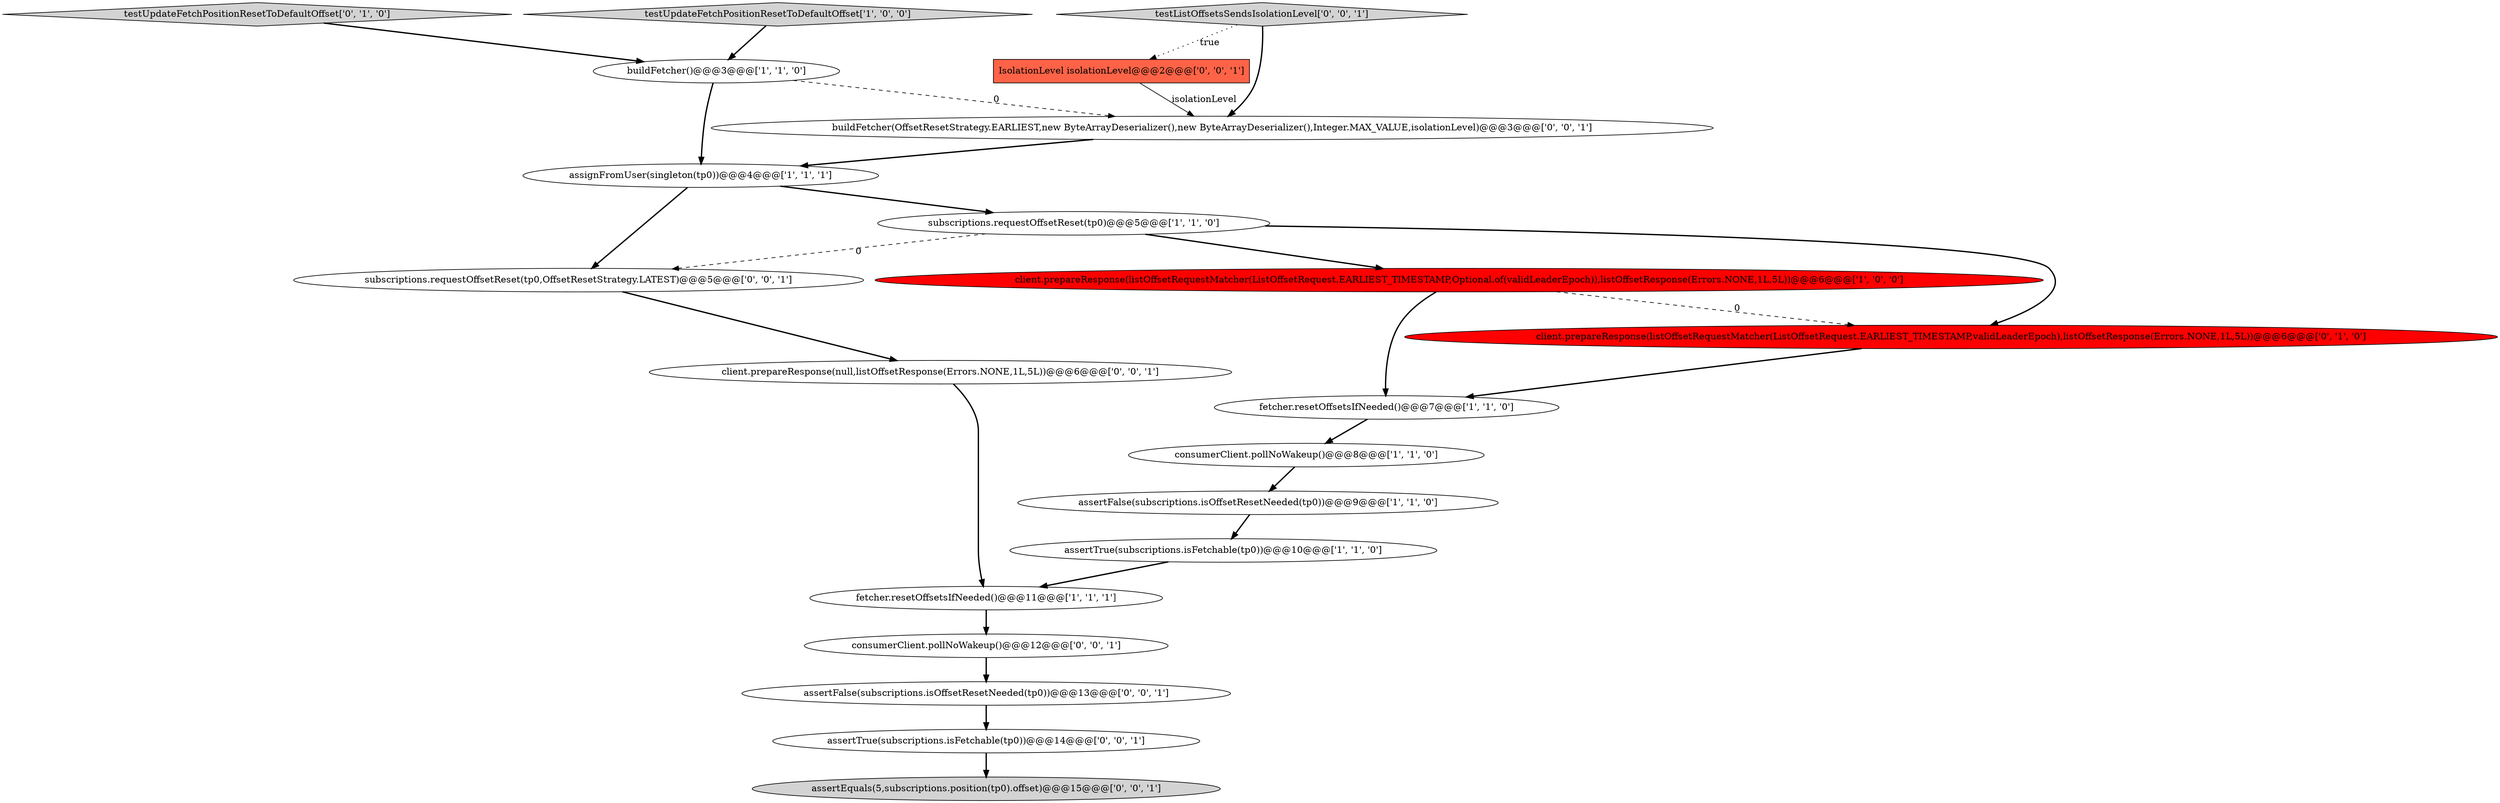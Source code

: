 digraph {
4 [style = filled, label = "buildFetcher()@@@3@@@['1', '1', '0']", fillcolor = white, shape = ellipse image = "AAA0AAABBB1BBB"];
15 [style = filled, label = "assertTrue(subscriptions.isFetchable(tp0))@@@14@@@['0', '0', '1']", fillcolor = white, shape = ellipse image = "AAA0AAABBB3BBB"];
12 [style = filled, label = "client.prepareResponse(null,listOffsetResponse(Errors.NONE,1L,5L))@@@6@@@['0', '0', '1']", fillcolor = white, shape = ellipse image = "AAA0AAABBB3BBB"];
20 [style = filled, label = "buildFetcher(OffsetResetStrategy.EARLIEST,new ByteArrayDeserializer(),new ByteArrayDeserializer(),Integer.MAX_VALUE,isolationLevel)@@@3@@@['0', '0', '1']", fillcolor = white, shape = ellipse image = "AAA0AAABBB3BBB"];
13 [style = filled, label = "assertEquals(5,subscriptions.position(tp0).offset)@@@15@@@['0', '0', '1']", fillcolor = lightgray, shape = ellipse image = "AAA0AAABBB3BBB"];
0 [style = filled, label = "assignFromUser(singleton(tp0))@@@4@@@['1', '1', '1']", fillcolor = white, shape = ellipse image = "AAA0AAABBB1BBB"];
11 [style = filled, label = "testUpdateFetchPositionResetToDefaultOffset['0', '1', '0']", fillcolor = lightgray, shape = diamond image = "AAA0AAABBB2BBB"];
9 [style = filled, label = "client.prepareResponse(listOffsetRequestMatcher(ListOffsetRequest.EARLIEST_TIMESTAMP,Optional.of(validLeaderEpoch)),listOffsetResponse(Errors.NONE,1L,5L))@@@6@@@['1', '0', '0']", fillcolor = red, shape = ellipse image = "AAA1AAABBB1BBB"];
10 [style = filled, label = "client.prepareResponse(listOffsetRequestMatcher(ListOffsetRequest.EARLIEST_TIMESTAMP,validLeaderEpoch),listOffsetResponse(Errors.NONE,1L,5L))@@@6@@@['0', '1', '0']", fillcolor = red, shape = ellipse image = "AAA1AAABBB2BBB"];
7 [style = filled, label = "testUpdateFetchPositionResetToDefaultOffset['1', '0', '0']", fillcolor = lightgray, shape = diamond image = "AAA0AAABBB1BBB"];
14 [style = filled, label = "IsolationLevel isolationLevel@@@2@@@['0', '0', '1']", fillcolor = tomato, shape = box image = "AAA0AAABBB3BBB"];
18 [style = filled, label = "testListOffsetsSendsIsolationLevel['0', '0', '1']", fillcolor = lightgray, shape = diamond image = "AAA0AAABBB3BBB"];
19 [style = filled, label = "assertFalse(subscriptions.isOffsetResetNeeded(tp0))@@@13@@@['0', '0', '1']", fillcolor = white, shape = ellipse image = "AAA0AAABBB3BBB"];
1 [style = filled, label = "subscriptions.requestOffsetReset(tp0)@@@5@@@['1', '1', '0']", fillcolor = white, shape = ellipse image = "AAA0AAABBB1BBB"];
2 [style = filled, label = "assertFalse(subscriptions.isOffsetResetNeeded(tp0))@@@9@@@['1', '1', '0']", fillcolor = white, shape = ellipse image = "AAA0AAABBB1BBB"];
16 [style = filled, label = "subscriptions.requestOffsetReset(tp0,OffsetResetStrategy.LATEST)@@@5@@@['0', '0', '1']", fillcolor = white, shape = ellipse image = "AAA0AAABBB3BBB"];
8 [style = filled, label = "fetcher.resetOffsetsIfNeeded()@@@11@@@['1', '1', '1']", fillcolor = white, shape = ellipse image = "AAA0AAABBB1BBB"];
17 [style = filled, label = "consumerClient.pollNoWakeup()@@@12@@@['0', '0', '1']", fillcolor = white, shape = ellipse image = "AAA0AAABBB3BBB"];
3 [style = filled, label = "consumerClient.pollNoWakeup()@@@8@@@['1', '1', '0']", fillcolor = white, shape = ellipse image = "AAA0AAABBB1BBB"];
5 [style = filled, label = "assertTrue(subscriptions.isFetchable(tp0))@@@10@@@['1', '1', '0']", fillcolor = white, shape = ellipse image = "AAA0AAABBB1BBB"];
6 [style = filled, label = "fetcher.resetOffsetsIfNeeded()@@@7@@@['1', '1', '0']", fillcolor = white, shape = ellipse image = "AAA0AAABBB1BBB"];
6->3 [style = bold, label=""];
5->8 [style = bold, label=""];
0->16 [style = bold, label=""];
15->13 [style = bold, label=""];
9->10 [style = dashed, label="0"];
11->4 [style = bold, label=""];
20->0 [style = bold, label=""];
7->4 [style = bold, label=""];
10->6 [style = bold, label=""];
17->19 [style = bold, label=""];
14->20 [style = solid, label="isolationLevel"];
18->14 [style = dotted, label="true"];
1->9 [style = bold, label=""];
9->6 [style = bold, label=""];
4->0 [style = bold, label=""];
8->17 [style = bold, label=""];
18->20 [style = bold, label=""];
3->2 [style = bold, label=""];
4->20 [style = dashed, label="0"];
12->8 [style = bold, label=""];
0->1 [style = bold, label=""];
1->16 [style = dashed, label="0"];
19->15 [style = bold, label=""];
1->10 [style = bold, label=""];
16->12 [style = bold, label=""];
2->5 [style = bold, label=""];
}
